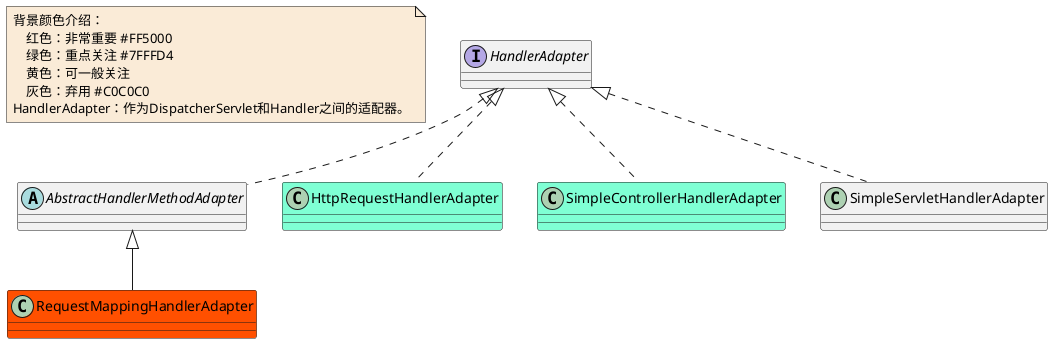 @startuml

note  as N1 #FAEBD7
    背景颜色介绍：
        红色：非常重要 #FF5000
        绿色：重点关注 #7FFFD4
        黄色：可一般关注
        灰色：弃用 #C0C0C0
    HandlerAdapter：作为DispatcherServlet和Handler之间的适配器。
end note

interface HandlerAdapter
abstract class AbstractHandlerMethodAdapter
class HttpRequestHandlerAdapter #7FFFD4
class RequestMappingHandlerAdapter #FF5000
class SimpleControllerHandlerAdapter #7FFFD4
class SimpleServletHandlerAdapter



AbstractHandlerMethodAdapter <|-- RequestMappingHandlerAdapter

HandlerAdapter <|.. AbstractHandlerMethodAdapter
HandlerAdapter <|.. HttpRequestHandlerAdapter
HandlerAdapter <|.. SimpleControllerHandlerAdapter
HandlerAdapter <|.. SimpleServletHandlerAdapter


@enduml